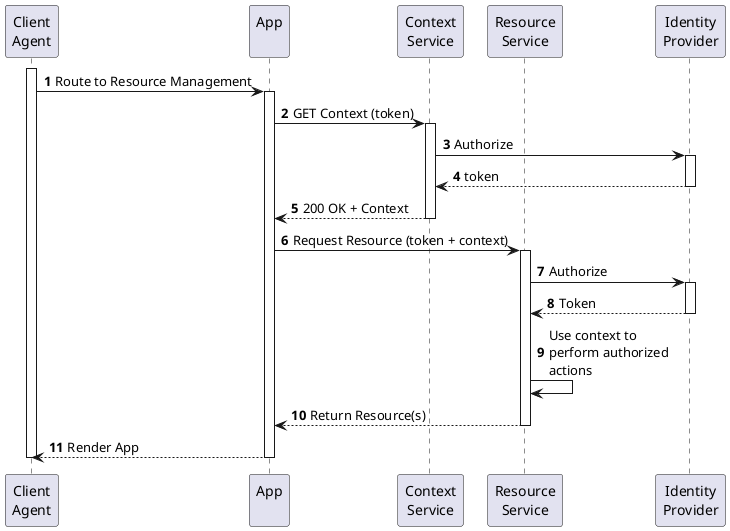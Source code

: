 @startuml
'https://plantuml.com/sequence-diagram

autonumber

participant "Client\nAgent" as p1
participant "App\n" as p2
participant "Context\nService" as p4
participant "Resource\nService" as p5
participant "Identity\nProvider" as p3

activate p1
p1 -> p2 : Route to Resource Management
activate p2
p2 -> p4 : GET Context (token)
activate p4
p4 -> p3 : Authorize
activate p3
p4 <-- p3 : token
deactivate p3
p2 <-- p4 : 200 OK + Context
deactivate p4
p2 -> p5 : Request Resource (token + context)
activate p5
p5 -> p3 : Authorize
activate p3
p5 <-- p3 : Token
deactivate p3
p5 -> p5 : Use context to\nperform authorized\nactions
p2 <-- p5 : Return Resource(s)
deactivate p5
p2 --> p1 : Render App
deactivate p2
deactivate p1









@enduml